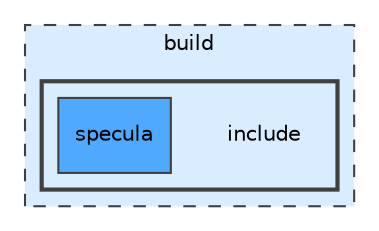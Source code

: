 digraph "build/include"
{
 // LATEX_PDF_SIZE
  bgcolor="transparent";
  edge [fontname="Helvetica",fontsize="10",labelfontname="Helvetica",labelfontsize="10"];
  node [fontname="Helvetica",fontsize="10",shape=record];
  compound=true
  subgraph clusterdir_4fef79e7177ba769987a8da36c892c5f {
    graph [ bgcolor="#daedff", pencolor="grey25", style="filled,dashed,", label="build", fontname="Helvetica", fontsize="10", URL="dir_4fef79e7177ba769987a8da36c892c5f.html"]
  subgraph clusterdir_8f2980731aba7ec7b9fcae5764f196e3 {
    graph [ bgcolor="#daedff", pencolor="grey25", style="filled,bold,", label="", fontname="Helvetica", fontsize="10", URL="dir_8f2980731aba7ec7b9fcae5764f196e3.html"]
    dir_8f2980731aba7ec7b9fcae5764f196e3 [shape=plaintext, label="include"];
  dir_93cf616e08242ac6b3ceed62984da35d [shape=box, label="specula", style="filled,", fillcolor="#4ea9ff", color="grey25", URL="dir_93cf616e08242ac6b3ceed62984da35d.html"];
  }
  }
}
